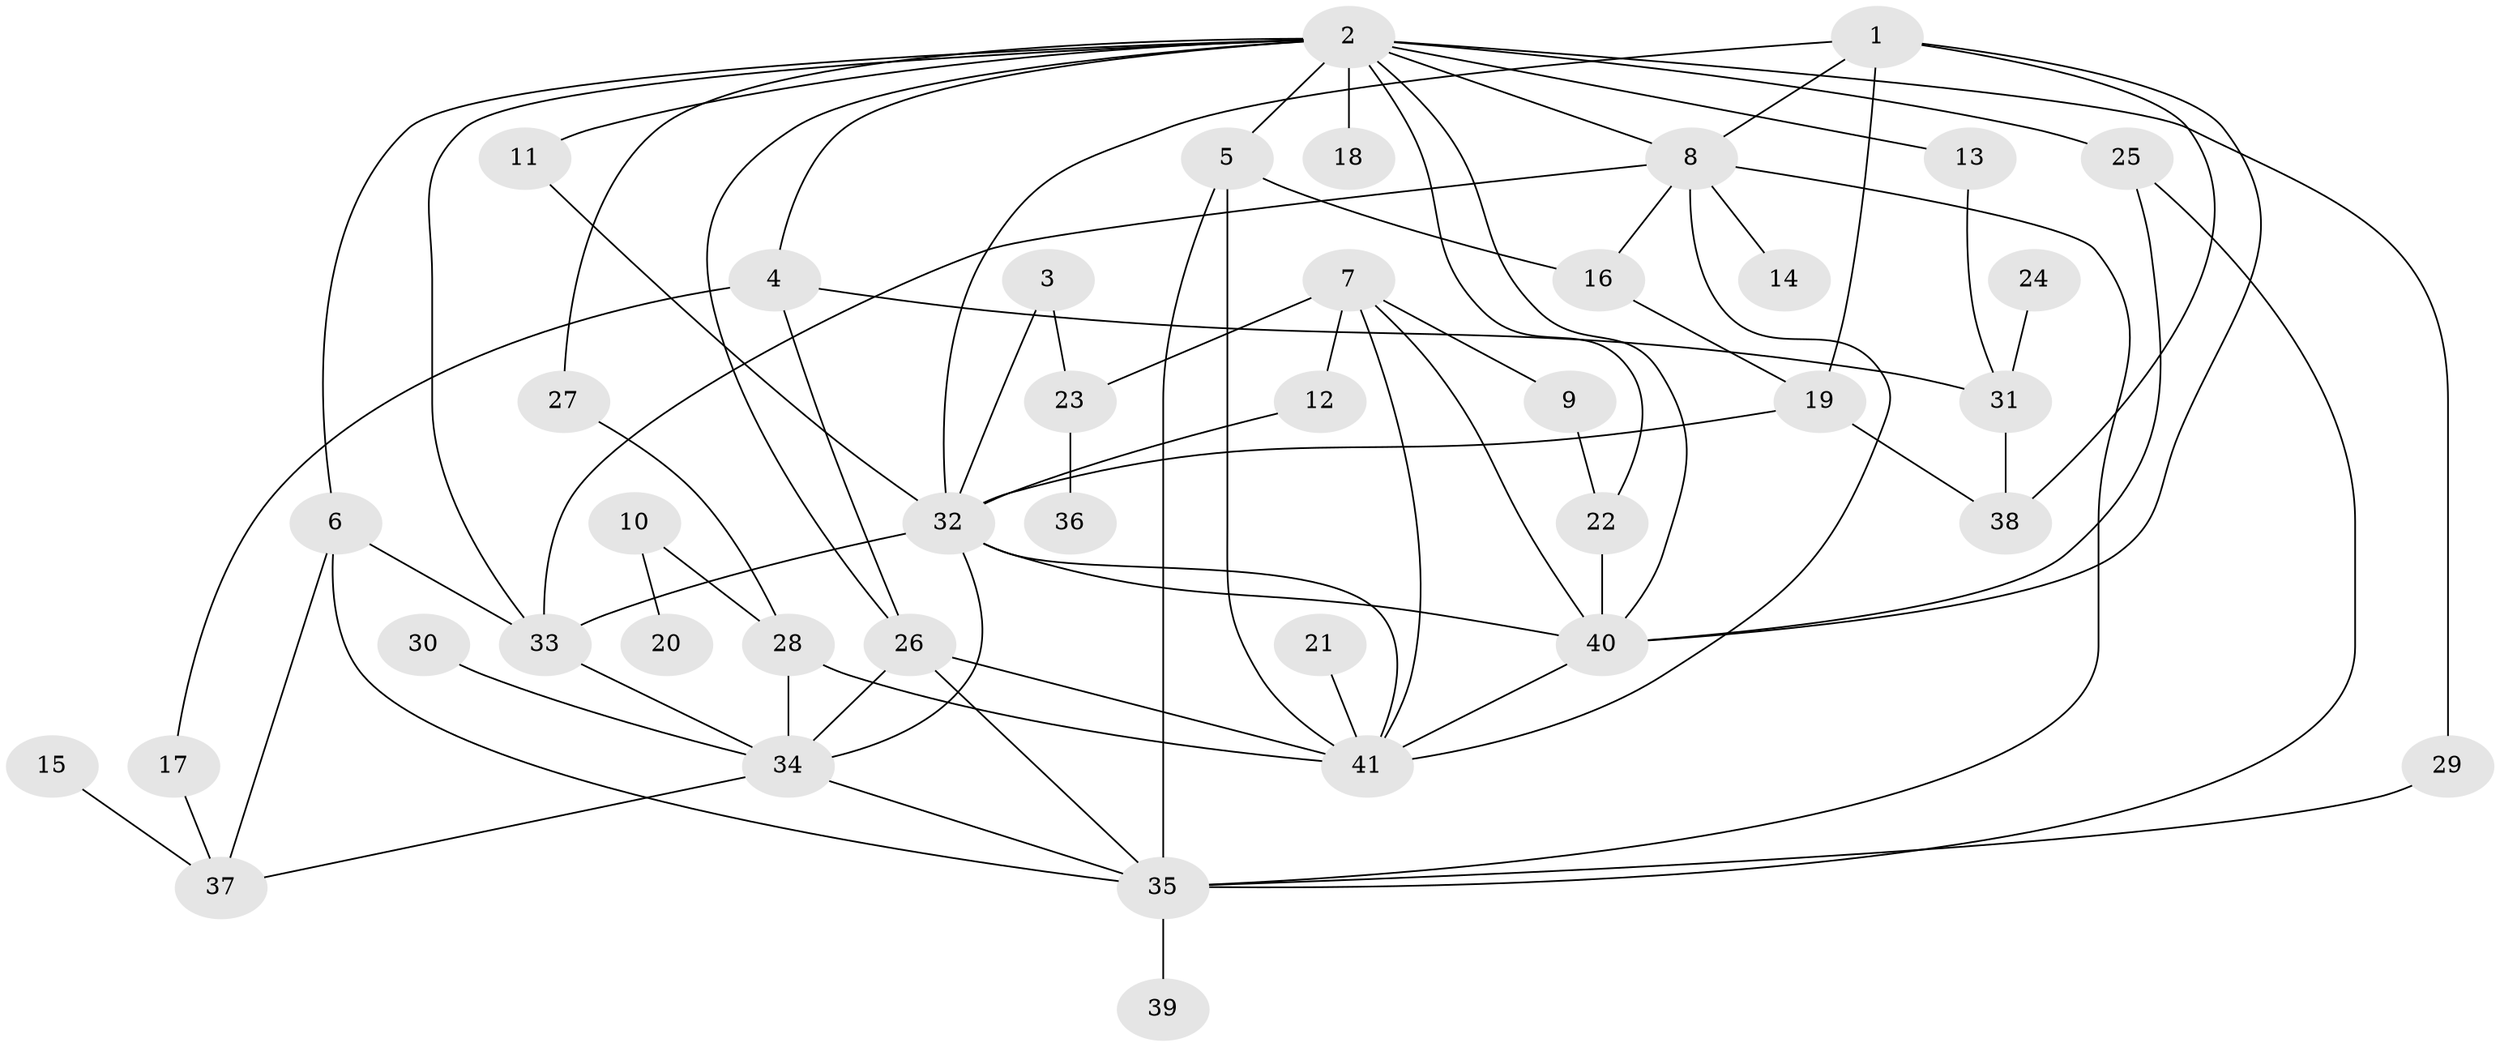 // original degree distribution, {3: 0.19753086419753085, 7: 0.024691358024691357, 2: 0.32098765432098764, 6: 0.024691358024691357, 4: 0.1728395061728395, 9: 0.012345679012345678, 8: 0.012345679012345678, 5: 0.04938271604938271, 1: 0.18518518518518517}
// Generated by graph-tools (version 1.1) at 2025/25/03/09/25 03:25:33]
// undirected, 41 vertices, 75 edges
graph export_dot {
graph [start="1"]
  node [color=gray90,style=filled];
  1;
  2;
  3;
  4;
  5;
  6;
  7;
  8;
  9;
  10;
  11;
  12;
  13;
  14;
  15;
  16;
  17;
  18;
  19;
  20;
  21;
  22;
  23;
  24;
  25;
  26;
  27;
  28;
  29;
  30;
  31;
  32;
  33;
  34;
  35;
  36;
  37;
  38;
  39;
  40;
  41;
  1 -- 8 [weight=1.0];
  1 -- 19 [weight=1.0];
  1 -- 32 [weight=1.0];
  1 -- 38 [weight=1.0];
  1 -- 40 [weight=1.0];
  2 -- 4 [weight=1.0];
  2 -- 5 [weight=1.0];
  2 -- 6 [weight=1.0];
  2 -- 8 [weight=1.0];
  2 -- 11 [weight=1.0];
  2 -- 13 [weight=1.0];
  2 -- 18 [weight=1.0];
  2 -- 22 [weight=1.0];
  2 -- 25 [weight=2.0];
  2 -- 26 [weight=1.0];
  2 -- 27 [weight=1.0];
  2 -- 29 [weight=1.0];
  2 -- 33 [weight=1.0];
  2 -- 40 [weight=1.0];
  3 -- 23 [weight=1.0];
  3 -- 32 [weight=1.0];
  4 -- 17 [weight=1.0];
  4 -- 26 [weight=1.0];
  4 -- 31 [weight=1.0];
  5 -- 16 [weight=1.0];
  5 -- 35 [weight=1.0];
  5 -- 41 [weight=1.0];
  6 -- 33 [weight=1.0];
  6 -- 35 [weight=1.0];
  6 -- 37 [weight=1.0];
  7 -- 9 [weight=1.0];
  7 -- 12 [weight=1.0];
  7 -- 23 [weight=1.0];
  7 -- 40 [weight=1.0];
  7 -- 41 [weight=1.0];
  8 -- 14 [weight=1.0];
  8 -- 16 [weight=1.0];
  8 -- 33 [weight=1.0];
  8 -- 35 [weight=1.0];
  8 -- 41 [weight=1.0];
  9 -- 22 [weight=1.0];
  10 -- 20 [weight=1.0];
  10 -- 28 [weight=1.0];
  11 -- 32 [weight=1.0];
  12 -- 32 [weight=1.0];
  13 -- 31 [weight=1.0];
  15 -- 37 [weight=1.0];
  16 -- 19 [weight=1.0];
  17 -- 37 [weight=1.0];
  19 -- 32 [weight=1.0];
  19 -- 38 [weight=1.0];
  21 -- 41 [weight=1.0];
  22 -- 40 [weight=1.0];
  23 -- 36 [weight=1.0];
  24 -- 31 [weight=1.0];
  25 -- 35 [weight=1.0];
  25 -- 40 [weight=1.0];
  26 -- 34 [weight=1.0];
  26 -- 35 [weight=1.0];
  26 -- 41 [weight=1.0];
  27 -- 28 [weight=1.0];
  28 -- 34 [weight=1.0];
  28 -- 41 [weight=1.0];
  29 -- 35 [weight=1.0];
  30 -- 34 [weight=1.0];
  31 -- 38 [weight=1.0];
  32 -- 33 [weight=1.0];
  32 -- 34 [weight=1.0];
  32 -- 40 [weight=1.0];
  32 -- 41 [weight=1.0];
  33 -- 34 [weight=1.0];
  34 -- 35 [weight=1.0];
  34 -- 37 [weight=1.0];
  35 -- 39 [weight=1.0];
  40 -- 41 [weight=1.0];
}
